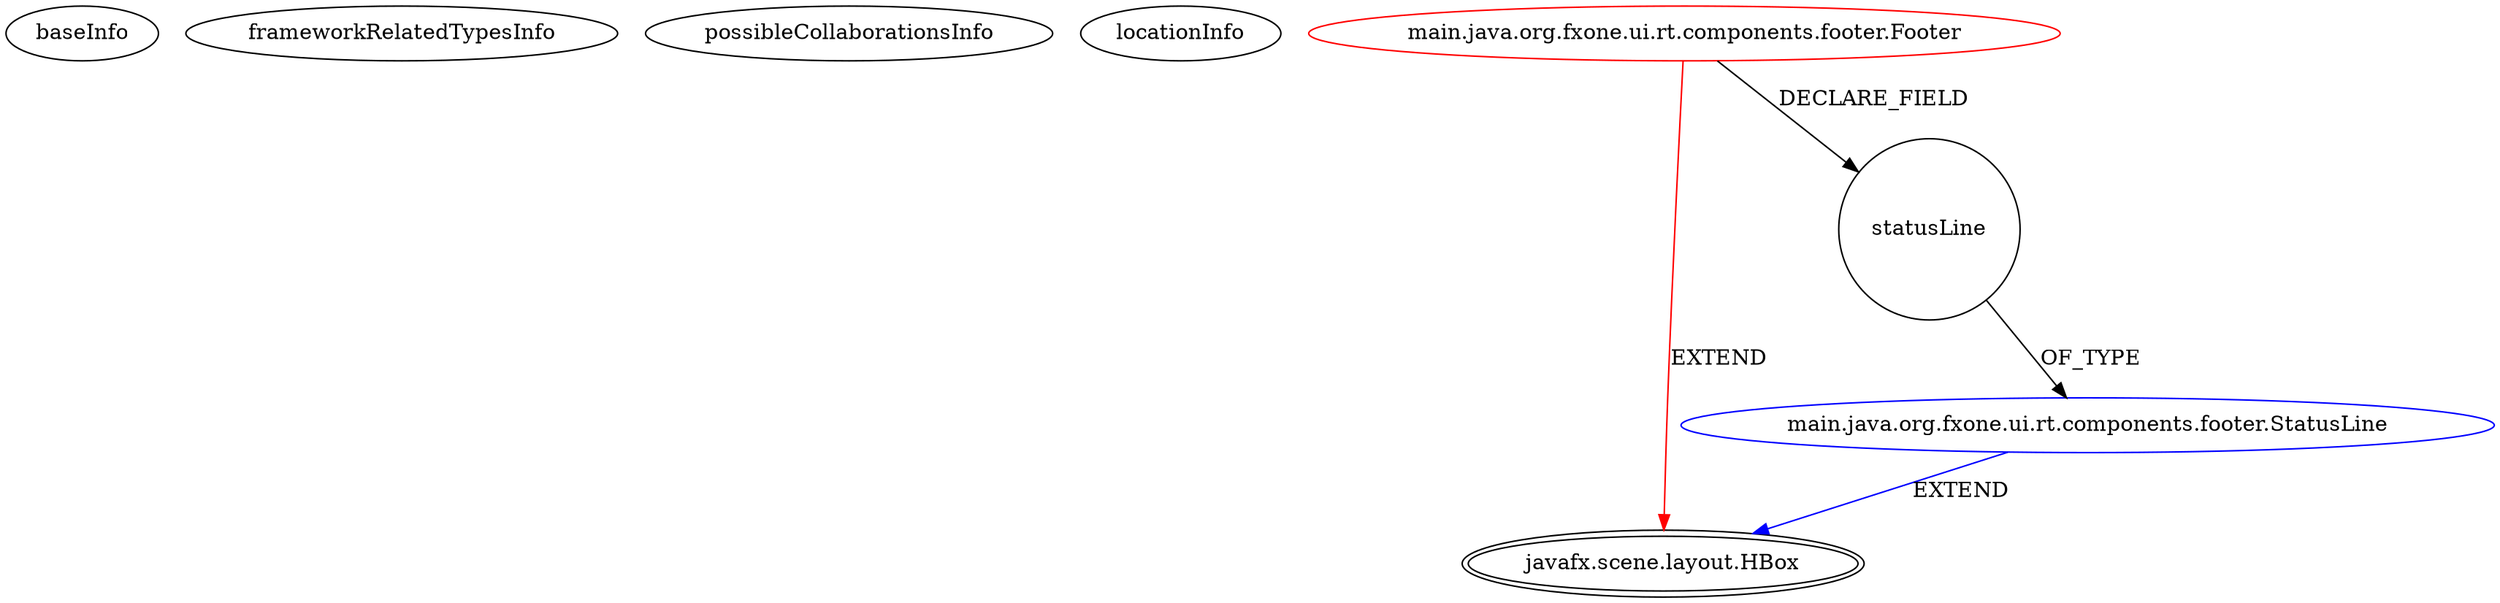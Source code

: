 digraph {
baseInfo[graphId=1903,category="extension_graph",isAnonymous=false,possibleRelation=true]
frameworkRelatedTypesInfo[0="javafx.scene.layout.HBox"]
possibleCollaborationsInfo[0="1903~FIELD_DECLARATION-~javafx.scene.layout.HBox ~javafx.scene.layout.HBox ~false~false"]
locationInfo[projectName="atsticks-FXOne",filePath="/atsticks-FXOne/FXOne-master/org.fxone/fxone-ui/src/main/java/org/fxone/ui/rt/components/footer/Footer.java",contextSignature="Footer",graphId="1903"]
0[label="main.java.org.fxone.ui.rt.components.footer.Footer",vertexType="ROOT_CLIENT_CLASS_DECLARATION",isFrameworkType=false,color=red]
1[label="javafx.scene.layout.HBox",vertexType="FRAMEWORK_CLASS_TYPE",isFrameworkType=true,peripheries=2]
2[label="statusLine",vertexType="FIELD_DECLARATION",isFrameworkType=false,shape=circle]
3[label="main.java.org.fxone.ui.rt.components.footer.StatusLine",vertexType="REFERENCE_CLIENT_CLASS_DECLARATION",isFrameworkType=false,color=blue]
0->1[label="EXTEND",color=red]
0->2[label="DECLARE_FIELD"]
3->1[label="EXTEND",color=blue]
2->3[label="OF_TYPE"]
}
